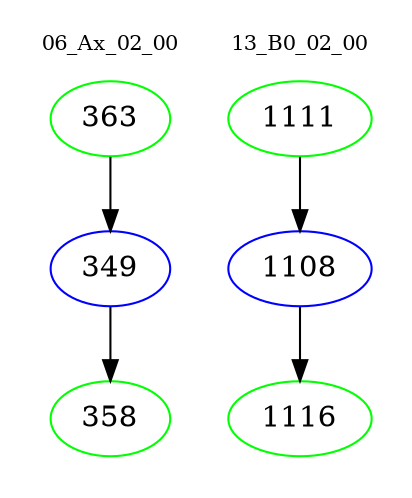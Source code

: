 digraph{
subgraph cluster_0 {
color = white
label = "06_Ax_02_00";
fontsize=10;
T0_363 [label="363", color="green"]
T0_363 -> T0_349 [color="black"]
T0_349 [label="349", color="blue"]
T0_349 -> T0_358 [color="black"]
T0_358 [label="358", color="green"]
}
subgraph cluster_1 {
color = white
label = "13_B0_02_00";
fontsize=10;
T1_1111 [label="1111", color="green"]
T1_1111 -> T1_1108 [color="black"]
T1_1108 [label="1108", color="blue"]
T1_1108 -> T1_1116 [color="black"]
T1_1116 [label="1116", color="green"]
}
}
